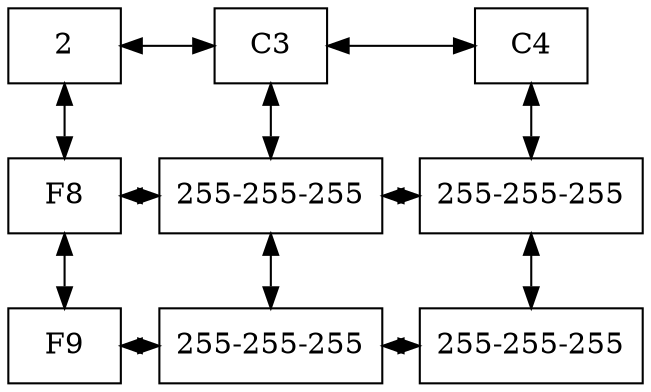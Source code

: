 digraph MatrizCapa{ 
 node[shape=box] 
 rankdir=UD; 
 {rank=min; 
nodo00[label="2" ,rankdir=LR,group=0]; 
nodo40[label="C3" ,rankdir=LR,group=4]; 
nodo50[label="C4" ,rankdir=LR,group=5]; 
} 
{rank=same; 
nodo00[label="2" ,group=0]; 
nodo40[label="C3" ,group=4]; 
nodo50[label="C4" ,group=5]; 
} 
{rank=same; 
nodo09[label="F8" ,group=0]; 
nodo49[label="255-255-255" ,group=4]; 
nodo59[label="255-255-255" ,group=5]; 
} 
{rank=same; 
nodo010[label="F9" ,group=0]; 
nodo410[label="255-255-255" ,group=4]; 
nodo510[label="255-255-255" ,group=5]; 
} 
nodo00 -> nodo40 [dir=both];
nodo40 -> nodo50 [dir=both];
nodo09 -> nodo49 [dir=both];
nodo49 -> nodo59 [dir=both];
nodo010 -> nodo410 [dir=both];
nodo410 -> nodo510 [dir=both];
nodo00 -> nodo09 [dir=both];
nodo09 -> nodo010 [dir=both];
nodo40 -> nodo49 [dir=both];
nodo49 -> nodo410 [dir=both];
nodo50 -> nodo59 [dir=both];
nodo59 -> nodo510 [dir=both];
}